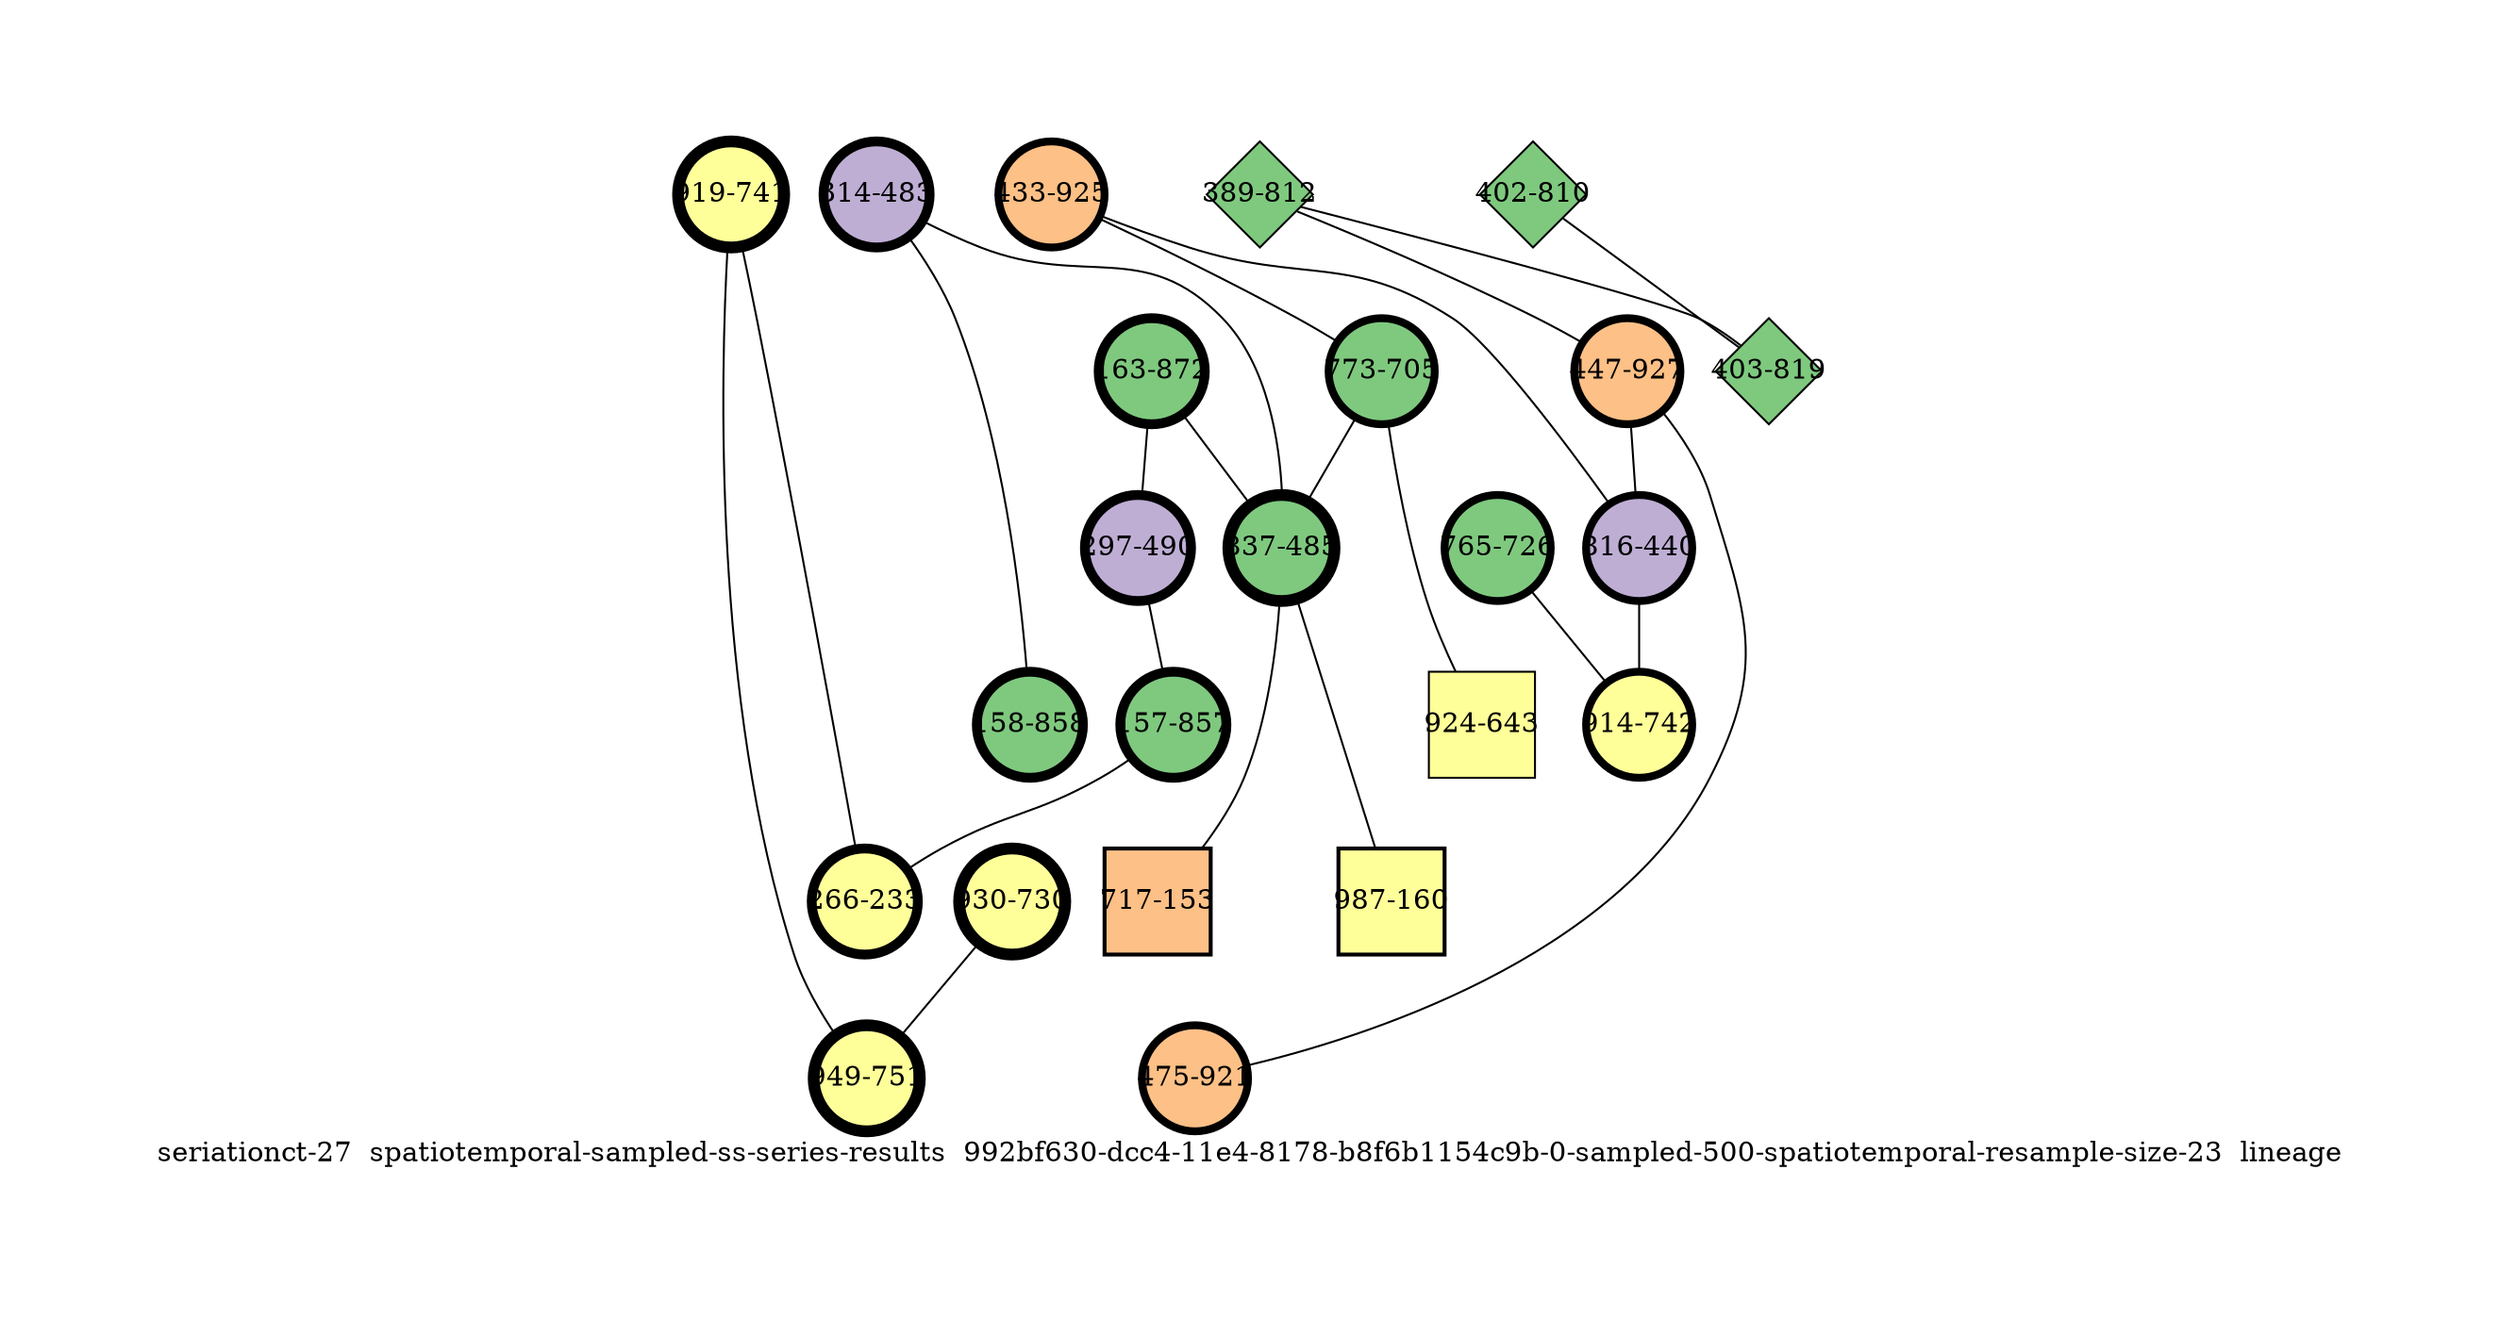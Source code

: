 strict graph "seriationct-27  spatiotemporal-sampled-ss-series-results  992bf630-dcc4-11e4-8178-b8f6b1154c9b-0-sampled-500-spatiotemporal-resample-size-23  lineage" {
labelloc=b;
ratio=auto;
pad="1.0";
label="seriationct-27  spatiotemporal-sampled-ss-series-results  992bf630-dcc4-11e4-8178-b8f6b1154c9b-0-sampled-500-spatiotemporal-resample-size-23  lineage";
node [width="0.75", style=filled, fixedsize=true, height="0.75", shape=circle, label=""];
0 [xCoordinate="872.0", appears_in_slice=5, yCoordinate="163.0", colorscheme=accent6, lineage_id=0, short_label="163-872", label="163-872", shape=circle, cluster_id=0, fillcolor=1, size="500.0", id=0, penwidth="5.0"];
1 [xCoordinate="490.0", appears_in_slice=5, yCoordinate="297.0", colorscheme=accent6, lineage_id=0, short_label="297-490", label="297-490", shape=circle, cluster_id=1, fillcolor=2, size="500.0", id=1, penwidth="5.0"];
2 [xCoordinate="812.0", appears_in_slice=1, yCoordinate="389.0", colorscheme=accent6, lineage_id=2, short_label="389-812", label="389-812", shape=diamond, cluster_id=0, fillcolor=1, size="500.0", id=2, penwidth="1.0"];
3 [xCoordinate="925.0", appears_in_slice=4, yCoordinate="433.0", colorscheme=accent6, lineage_id=0, short_label="433-925", label="433-925", shape=circle, cluster_id=2, fillcolor=3, size="500.0", id=3, penwidth="4.0"];
4 [xCoordinate="927.0", appears_in_slice=4, yCoordinate="447.0", colorscheme=accent6, lineage_id=0, short_label="447-927", label="447-927", shape=circle, cluster_id=2, fillcolor=3, size="500.0", id=4, penwidth="4.0"];
5 [xCoordinate="810.0", appears_in_slice=1, yCoordinate="402.0", colorscheme=accent6, lineage_id=2, short_label="402-810", label="402-810", shape=diamond, cluster_id=0, fillcolor=1, size="500.0", id=5, penwidth="1.0"];
6 [xCoordinate="483.0", appears_in_slice=5, yCoordinate="314.0", colorscheme=accent6, lineage_id=0, short_label="314-483", label="314-483", shape=circle, cluster_id=1, fillcolor=2, size="500.0", id=6, penwidth="5.0"];
7 [xCoordinate="705.0", appears_in_slice=4, yCoordinate="773.0", colorscheme=accent6, lineage_id=0, short_label="773-705", label="773-705", shape=circle, cluster_id=0, fillcolor=1, size="500.0", id=7, penwidth="4.0"];
8 [xCoordinate="857.0", appears_in_slice=5, yCoordinate="157.0", colorscheme=accent6, lineage_id=0, short_label="157-857", label="157-857", shape=circle, cluster_id=0, fillcolor=1, size="500.0", id=8, penwidth="5.0"];
9 [xCoordinate="726.0", appears_in_slice=4, yCoordinate="765.0", colorscheme=accent6, lineage_id=0, short_label="765-726", label="765-726", shape=circle, cluster_id=0, fillcolor=1, size="500.0", id=9, penwidth="4.0"];
10 [xCoordinate="485.0", appears_in_slice=6, yCoordinate="837.0", colorscheme=accent6, lineage_id=0, short_label="837-485", label="837-485", shape=circle, cluster_id=0, fillcolor=1, size="500.0", id=10, penwidth="6.0"];
11 [xCoordinate="858.0", appears_in_slice=5, yCoordinate="158.0", colorscheme=accent6, lineage_id=0, short_label="158-858", label="158-858", shape=circle, cluster_id=0, fillcolor=1, size="500.0", id=11, penwidth="5.0"];
12 [xCoordinate="153.0", appears_in_slice=2, yCoordinate="717.0", colorscheme=accent6, lineage_id=1, short_label="717-153", label="717-153", shape=square, cluster_id=2, fillcolor=3, size="500.0", id=12, penwidth="2.0"];
13 [xCoordinate="741.0", appears_in_slice=6, yCoordinate="919.0", colorscheme=accent6, lineage_id=0, short_label="919-741", label="919-741", shape=circle, cluster_id=3, fillcolor=4, size="500.0", id=13, penwidth="6.0"];
14 [xCoordinate="440.0", appears_in_slice=4, yCoordinate="816.0", colorscheme=accent6, lineage_id=0, short_label="816-440", label="816-440", shape=circle, cluster_id=1, fillcolor=2, size="500.0", id=14, penwidth="4.0"];
15 [xCoordinate="742.0", appears_in_slice=4, yCoordinate="914.0", colorscheme=accent6, lineage_id=0, short_label="914-742", label="914-742", shape=circle, cluster_id=3, fillcolor=4, size="500.0", id=15, penwidth="4.0"];
16 [xCoordinate="819.0", appears_in_slice=1, yCoordinate="403.0", colorscheme=accent6, lineage_id=2, short_label="403-819", label="403-819", shape=diamond, cluster_id=0, fillcolor=1, size="500.0", id=16, penwidth="1.0"];
17 [xCoordinate="160.0", appears_in_slice=2, yCoordinate="987.0", colorscheme=accent6, lineage_id=1, short_label="987-160", label="987-160", shape=square, cluster_id=3, fillcolor=4, size="500.0", id=17, penwidth="2.0"];
18 [xCoordinate="643.0", appears_in_slice=1, yCoordinate="924.0", colorscheme=accent6, lineage_id=1, short_label="924-643", label="924-643", shape=square, cluster_id=3, fillcolor=4, size="500.0", id=18, penwidth="1.0"];
19 [xCoordinate="233.0", appears_in_slice=5, yCoordinate="266.0", colorscheme=accent6, lineage_id=0, short_label="266-233", label="266-233", shape=circle, cluster_id=3, fillcolor=4, size="500.0", id=19, penwidth="5.0"];
20 [xCoordinate="921.0", appears_in_slice=4, yCoordinate="475.0", colorscheme=accent6, lineage_id=0, short_label="475-921", label="475-921", shape=circle, cluster_id=2, fillcolor=3, size="500.0", id=20, penwidth="4.0"];
21 [xCoordinate="730.0", appears_in_slice=6, yCoordinate="930.0", colorscheme=accent6, lineage_id=0, short_label="930-730", label="930-730", shape=circle, cluster_id=3, fillcolor=4, size="500.0", id=21, penwidth="6.0"];
22 [xCoordinate="751.0", appears_in_slice=6, yCoordinate="949.0", colorscheme=accent6, lineage_id=0, short_label="949-751", label="949-751", shape=circle, cluster_id=3, fillcolor=4, size="500.0", id=22, penwidth="6.0"];
0 -- 1  [inverseweight="17.5249909308", weight="0.0570613704707"];
0 -- 10  [inverseweight="1.96768063326", weight="0.508212553957"];
1 -- 8  [inverseweight="26.6500895445", weight="0.0375233260786"];
2 -- 16  [inverseweight="58.1238193719", weight="0.0172046505341"];
2 -- 4  [inverseweight="3.67289792256", weight="0.272264577204"];
3 -- 14  [inverseweight="3.48265085481", weight="0.287137597677"];
3 -- 7  [inverseweight="20.2444082545", weight="0.0493963561409"];
4 -- 20  [inverseweight="25.7855311565", weight="0.0387814388593"];
4 -- 14  [inverseweight="14.5555627435", weight="0.0687022561493"];
5 -- 16  [inverseweight="31.8788356532", weight="0.0313687742827"];
6 -- 10  [inverseweight="1.56825367112", weight="0.637651942677"];
6 -- 11  [inverseweight="48.1125224325", weight="0.0207846096908"];
7 -- 10  [inverseweight="1.86165840996", weight="0.537155470977"];
7 -- 18  [inverseweight="1.15463280191", weight="0.866076209118"];
8 -- 19  [inverseweight="2.65185761392", weight="0.377094152699"];
9 -- 15  [inverseweight="19.090088708", weight="0.0523832034148"];
10 -- 17  [inverseweight="1.21488837402", weight="0.823120890271"];
10 -- 12  [inverseweight="1.19154392477", weight="0.839247281795"];
13 -- 19  [inverseweight="2.60169769334", weight="0.384364410423"];
13 -- 22  [inverseweight="23.6227795631", weight="0.042332020977"];
14 -- 15  [inverseweight="2.03598859133", weight="0.491161887772"];
21 -- 22  [inverseweight="27.9508497187", weight="0.03577708764"];
}
